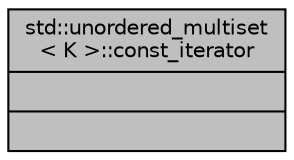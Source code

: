 digraph "std::unordered_multiset&lt; K &gt;::const_iterator"
{
  edge [fontname="Helvetica",fontsize="10",labelfontname="Helvetica",labelfontsize="10"];
  node [fontname="Helvetica",fontsize="10",shape=record];
  Node336 [label="{std::unordered_multiset\l\< K \>::const_iterator\n||}",height=0.2,width=0.4,color="black", fillcolor="grey75", style="filled", fontcolor="black"];
}
